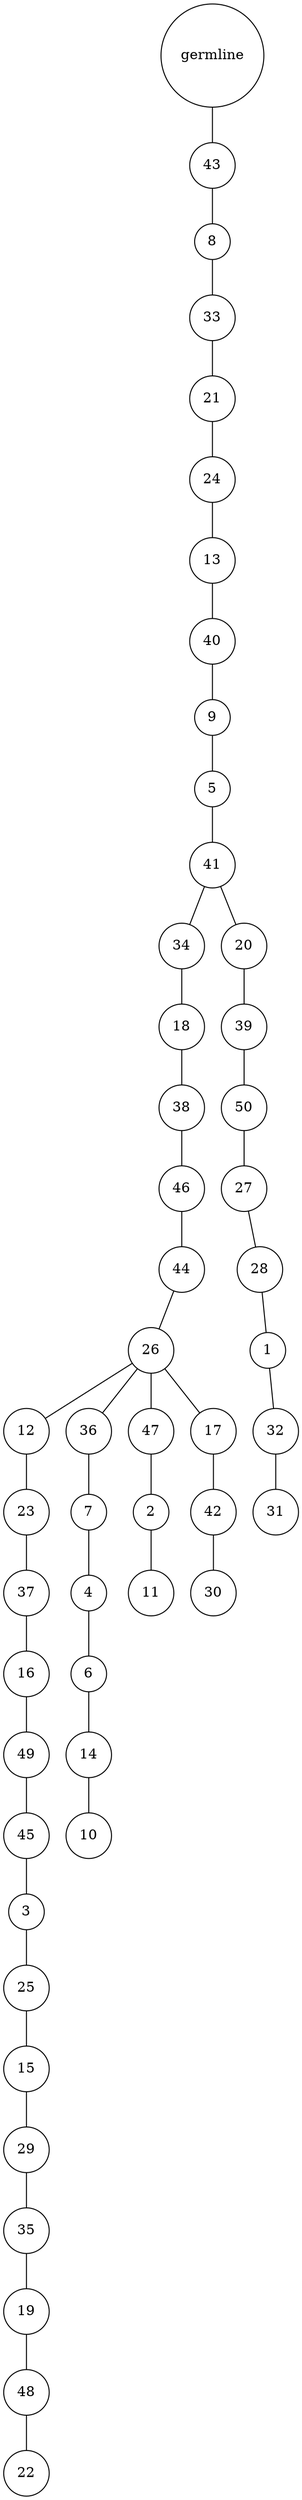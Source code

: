 graph {
	rankdir=UD;
	splines=line;
	node [shape=circle]
	"0x7f4bf8db8be0" [label="germline"];
	"0x7f4bf8db8c10" [label="43"];
	"0x7f4bf8db8be0" -- "0x7f4bf8db8c10" ;
	"0x7f4bf8db8c40" [label="8"];
	"0x7f4bf8db8c10" -- "0x7f4bf8db8c40" ;
	"0x7f4bf8db8c70" [label="33"];
	"0x7f4bf8db8c40" -- "0x7f4bf8db8c70" ;
	"0x7f4bf8db8ca0" [label="21"];
	"0x7f4bf8db8c70" -- "0x7f4bf8db8ca0" ;
	"0x7f4bf8db8cd0" [label="24"];
	"0x7f4bf8db8ca0" -- "0x7f4bf8db8cd0" ;
	"0x7f4bf8db8d00" [label="13"];
	"0x7f4bf8db8cd0" -- "0x7f4bf8db8d00" ;
	"0x7f4bf8db8d30" [label="40"];
	"0x7f4bf8db8d00" -- "0x7f4bf8db8d30" ;
	"0x7f4bf8db8d60" [label="9"];
	"0x7f4bf8db8d30" -- "0x7f4bf8db8d60" ;
	"0x7f4bf8db8d90" [label="5"];
	"0x7f4bf8db8d60" -- "0x7f4bf8db8d90" ;
	"0x7f4bf8db8dc0" [label="41"];
	"0x7f4bf8db8d90" -- "0x7f4bf8db8dc0" ;
	"0x7f4bf8db8df0" [label="34"];
	"0x7f4bf8db8dc0" -- "0x7f4bf8db8df0" ;
	"0x7f4bf8db8e20" [label="18"];
	"0x7f4bf8db8df0" -- "0x7f4bf8db8e20" ;
	"0x7f4bf8db8e50" [label="38"];
	"0x7f4bf8db8e20" -- "0x7f4bf8db8e50" ;
	"0x7f4bf8db8e80" [label="46"];
	"0x7f4bf8db8e50" -- "0x7f4bf8db8e80" ;
	"0x7f4bf8db8eb0" [label="44"];
	"0x7f4bf8db8e80" -- "0x7f4bf8db8eb0" ;
	"0x7f4bf8db8ee0" [label="26"];
	"0x7f4bf8db8eb0" -- "0x7f4bf8db8ee0" ;
	"0x7f4bf8db8f10" [label="12"];
	"0x7f4bf8db8ee0" -- "0x7f4bf8db8f10" ;
	"0x7f4bf8db8f40" [label="23"];
	"0x7f4bf8db8f10" -- "0x7f4bf8db8f40" ;
	"0x7f4bf8db8f70" [label="37"];
	"0x7f4bf8db8f40" -- "0x7f4bf8db8f70" ;
	"0x7f4bf8db8fa0" [label="16"];
	"0x7f4bf8db8f70" -- "0x7f4bf8db8fa0" ;
	"0x7f4bf8db8fd0" [label="49"];
	"0x7f4bf8db8fa0" -- "0x7f4bf8db8fd0" ;
	"0x7f4bf8d45040" [label="45"];
	"0x7f4bf8db8fd0" -- "0x7f4bf8d45040" ;
	"0x7f4bf8d45070" [label="3"];
	"0x7f4bf8d45040" -- "0x7f4bf8d45070" ;
	"0x7f4bf8d450a0" [label="25"];
	"0x7f4bf8d45070" -- "0x7f4bf8d450a0" ;
	"0x7f4bf8d450d0" [label="15"];
	"0x7f4bf8d450a0" -- "0x7f4bf8d450d0" ;
	"0x7f4bf8d45100" [label="29"];
	"0x7f4bf8d450d0" -- "0x7f4bf8d45100" ;
	"0x7f4bf8d45130" [label="35"];
	"0x7f4bf8d45100" -- "0x7f4bf8d45130" ;
	"0x7f4bf8d45160" [label="19"];
	"0x7f4bf8d45130" -- "0x7f4bf8d45160" ;
	"0x7f4bf8d45190" [label="48"];
	"0x7f4bf8d45160" -- "0x7f4bf8d45190" ;
	"0x7f4bf8d451c0" [label="22"];
	"0x7f4bf8d45190" -- "0x7f4bf8d451c0" ;
	"0x7f4bf8d451f0" [label="36"];
	"0x7f4bf8db8ee0" -- "0x7f4bf8d451f0" ;
	"0x7f4bf8d45220" [label="7"];
	"0x7f4bf8d451f0" -- "0x7f4bf8d45220" ;
	"0x7f4bf8d45250" [label="4"];
	"0x7f4bf8d45220" -- "0x7f4bf8d45250" ;
	"0x7f4bf8d45280" [label="6"];
	"0x7f4bf8d45250" -- "0x7f4bf8d45280" ;
	"0x7f4bf8d452b0" [label="14"];
	"0x7f4bf8d45280" -- "0x7f4bf8d452b0" ;
	"0x7f4bf8d452e0" [label="10"];
	"0x7f4bf8d452b0" -- "0x7f4bf8d452e0" ;
	"0x7f4bf8d45310" [label="47"];
	"0x7f4bf8db8ee0" -- "0x7f4bf8d45310" ;
	"0x7f4bf8d45340" [label="2"];
	"0x7f4bf8d45310" -- "0x7f4bf8d45340" ;
	"0x7f4bf8d45370" [label="11"];
	"0x7f4bf8d45340" -- "0x7f4bf8d45370" ;
	"0x7f4bf8d453a0" [label="17"];
	"0x7f4bf8db8ee0" -- "0x7f4bf8d453a0" ;
	"0x7f4bf8d453d0" [label="42"];
	"0x7f4bf8d453a0" -- "0x7f4bf8d453d0" ;
	"0x7f4bf8d45400" [label="30"];
	"0x7f4bf8d453d0" -- "0x7f4bf8d45400" ;
	"0x7f4bf8d45430" [label="20"];
	"0x7f4bf8db8dc0" -- "0x7f4bf8d45430" ;
	"0x7f4bf8d45460" [label="39"];
	"0x7f4bf8d45430" -- "0x7f4bf8d45460" ;
	"0x7f4bf8d45490" [label="50"];
	"0x7f4bf8d45460" -- "0x7f4bf8d45490" ;
	"0x7f4bf8d454c0" [label="27"];
	"0x7f4bf8d45490" -- "0x7f4bf8d454c0" ;
	"0x7f4bf8d454f0" [label="28"];
	"0x7f4bf8d454c0" -- "0x7f4bf8d454f0" ;
	"0x7f4bf8d45520" [label="1"];
	"0x7f4bf8d454f0" -- "0x7f4bf8d45520" ;
	"0x7f4bf8d45550" [label="32"];
	"0x7f4bf8d45520" -- "0x7f4bf8d45550" ;
	"0x7f4bf8d45580" [label="31"];
	"0x7f4bf8d45550" -- "0x7f4bf8d45580" ;
}
